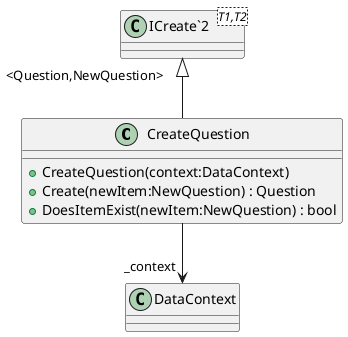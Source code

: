 @startuml
class CreateQuestion {
    + CreateQuestion(context:DataContext)
    + Create(newItem:NewQuestion) : Question
    + DoesItemExist(newItem:NewQuestion) : bool
}
class "ICreate`2"<T1,T2> {
}
"ICreate`2" "<Question,NewQuestion>" <|-- CreateQuestion
CreateQuestion --> "_context" DataContext
@enduml
